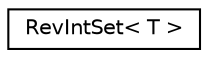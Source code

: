 digraph "Graphical Class Hierarchy"
{
 // LATEX_PDF_SIZE
  edge [fontname="Helvetica",fontsize="10",labelfontname="Helvetica",labelfontsize="10"];
  node [fontname="Helvetica",fontsize="10",shape=record];
  rankdir="LR";
  Node0 [label="RevIntSet\< T \>",height=0.2,width=0.4,color="black", fillcolor="white", style="filled",URL="$classoperations__research_1_1_rev_int_set.html",tooltip="This is a special class to represent a 'residual' set of T."];
}
